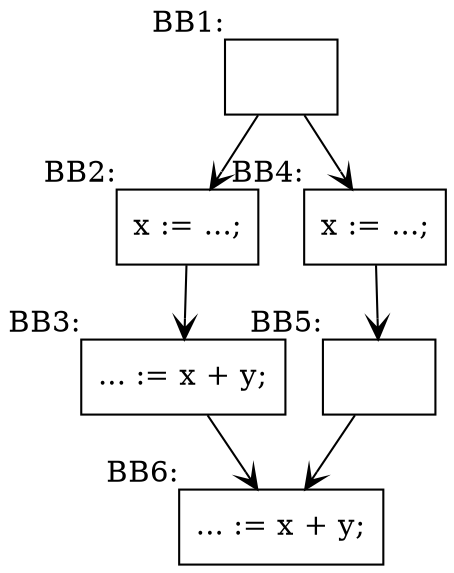 digraph G {
	node[shape=box;];
	edge[arrowhead=open;];

	BB1 [label=""; xlabel="BB1:";];
	BB2 [label="x := ...;\n"; xlabel="BB2:";];
	BB3 [label="... := x + y;\n"; xlabel="BB3:";];
	BB4 [label="x := ...;\n"; xlabel="BB4:";];
	BB5 [label=""; xlabel="BB5:";];
	BB6 [label="... := x + y;\n"; xlabel="BB6:";];

	BB1->BB2;
	BB1->BB4;
	BB2->BB3;
	BB3->BB6;
	BB4->BB5;
	BB5->BB6;
}
